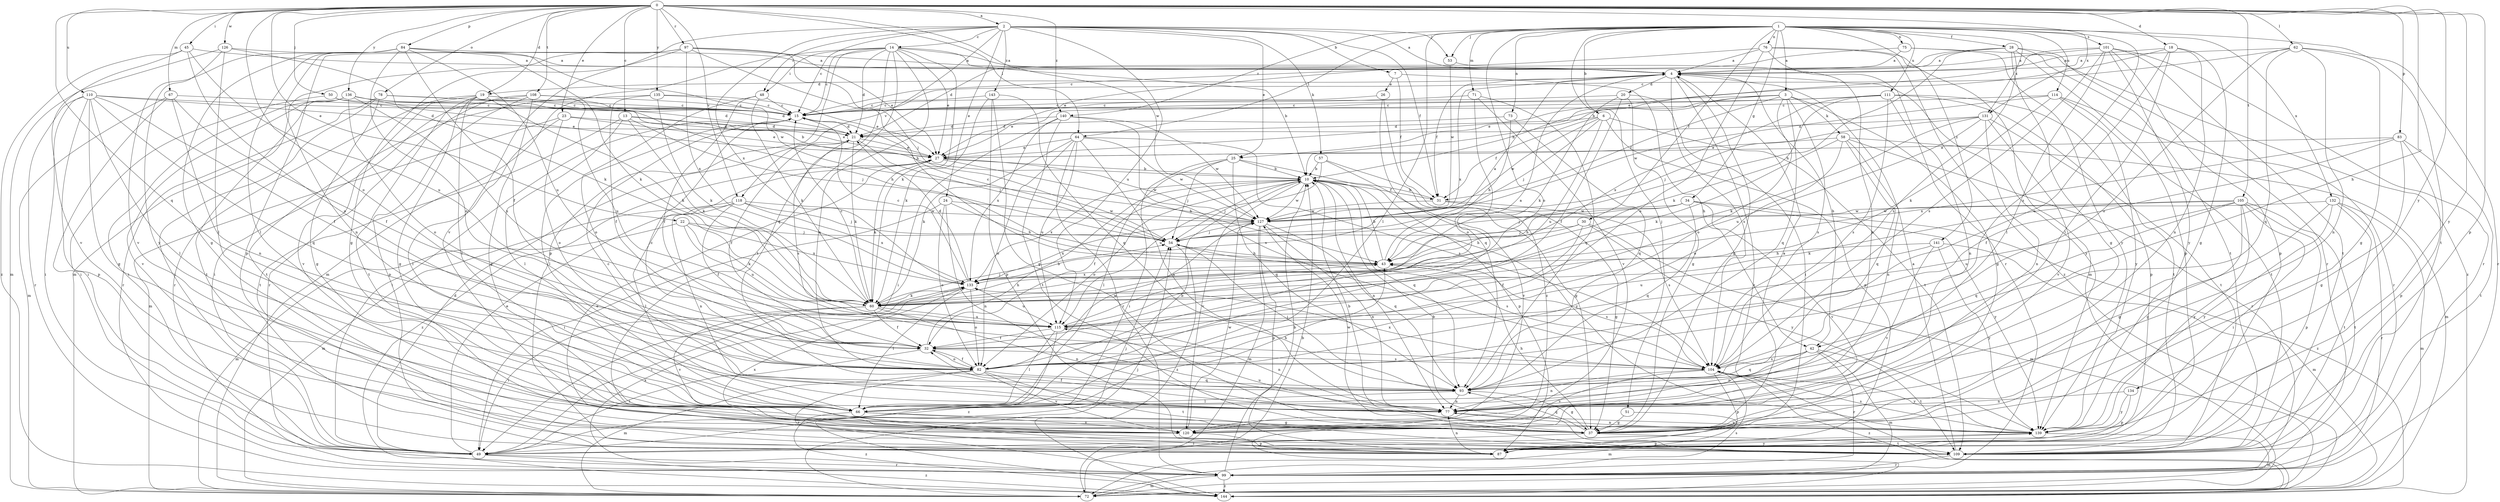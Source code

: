 strict digraph  {
0;
1;
2;
3;
4;
6;
7;
10;
13;
14;
15;
18;
19;
20;
21;
22;
23;
24;
25;
26;
27;
28;
30;
31;
32;
34;
37;
42;
43;
45;
48;
49;
50;
51;
53;
54;
57;
58;
60;
62;
64;
66;
67;
71;
72;
73;
75;
76;
77;
78;
82;
83;
84;
87;
93;
97;
99;
101;
104;
105;
108;
109;
110;
111;
114;
115;
118;
120;
126;
127;
131;
132;
133;
134;
135;
136;
139;
140;
141;
143;
144;
0 -> 2  [label=a];
0 -> 13  [label=c];
0 -> 18  [label=d];
0 -> 19  [label=d];
0 -> 22  [label=e];
0 -> 23  [label=e];
0 -> 42  [label=h];
0 -> 45  [label=i];
0 -> 50  [label=j];
0 -> 62  [label=l];
0 -> 64  [label=l];
0 -> 67  [label=m];
0 -> 78  [label=o];
0 -> 82  [label=o];
0 -> 83  [label=p];
0 -> 84  [label=p];
0 -> 87  [label=p];
0 -> 93  [label=q];
0 -> 97  [label=r];
0 -> 105  [label=t];
0 -> 108  [label=t];
0 -> 110  [label=u];
0 -> 118  [label=v];
0 -> 126  [label=w];
0 -> 127  [label=w];
0 -> 131  [label=x];
0 -> 134  [label=y];
0 -> 135  [label=y];
0 -> 136  [label=y];
0 -> 139  [label=y];
0 -> 140  [label=z];
1 -> 3  [label=a];
1 -> 6  [label=b];
1 -> 28  [label=f];
1 -> 30  [label=f];
1 -> 34  [label=g];
1 -> 51  [label=j];
1 -> 53  [label=j];
1 -> 64  [label=l];
1 -> 66  [label=l];
1 -> 71  [label=m];
1 -> 73  [label=n];
1 -> 75  [label=n];
1 -> 76  [label=n];
1 -> 82  [label=o];
1 -> 101  [label=s];
1 -> 104  [label=s];
1 -> 109  [label=t];
1 -> 111  [label=u];
1 -> 114  [label=u];
1 -> 131  [label=x];
1 -> 132  [label=x];
1 -> 140  [label=z];
1 -> 141  [label=z];
2 -> 4  [label=a];
2 -> 7  [label=b];
2 -> 14  [label=c];
2 -> 15  [label=c];
2 -> 24  [label=e];
2 -> 25  [label=e];
2 -> 31  [label=f];
2 -> 48  [label=i];
2 -> 53  [label=j];
2 -> 57  [label=k];
2 -> 115  [label=u];
2 -> 118  [label=v];
2 -> 120  [label=v];
2 -> 133  [label=x];
2 -> 143  [label=z];
3 -> 10  [label=b];
3 -> 15  [label=c];
3 -> 25  [label=e];
3 -> 31  [label=f];
3 -> 37  [label=g];
3 -> 58  [label=k];
3 -> 82  [label=o];
3 -> 93  [label=q];
3 -> 104  [label=s];
4 -> 19  [label=d];
4 -> 20  [label=d];
4 -> 31  [label=f];
4 -> 37  [label=g];
4 -> 42  [label=h];
4 -> 104  [label=s];
4 -> 133  [label=x];
4 -> 139  [label=y];
4 -> 144  [label=z];
6 -> 21  [label=d];
6 -> 31  [label=f];
6 -> 54  [label=j];
6 -> 87  [label=p];
6 -> 109  [label=t];
6 -> 115  [label=u];
6 -> 127  [label=w];
7 -> 26  [label=e];
7 -> 31  [label=f];
7 -> 42  [label=h];
10 -> 31  [label=f];
10 -> 32  [label=f];
10 -> 54  [label=j];
10 -> 77  [label=n];
10 -> 82  [label=o];
10 -> 93  [label=q];
10 -> 120  [label=v];
10 -> 127  [label=w];
10 -> 133  [label=x];
10 -> 139  [label=y];
13 -> 21  [label=d];
13 -> 27  [label=e];
13 -> 54  [label=j];
13 -> 60  [label=k];
13 -> 66  [label=l];
13 -> 109  [label=t];
14 -> 4  [label=a];
14 -> 10  [label=b];
14 -> 15  [label=c];
14 -> 21  [label=d];
14 -> 27  [label=e];
14 -> 48  [label=i];
14 -> 60  [label=k];
14 -> 72  [label=m];
14 -> 77  [label=n];
14 -> 87  [label=p];
14 -> 93  [label=q];
14 -> 109  [label=t];
15 -> 21  [label=d];
15 -> 49  [label=i];
15 -> 66  [label=l];
18 -> 4  [label=a];
18 -> 27  [label=e];
18 -> 37  [label=g];
18 -> 66  [label=l];
18 -> 77  [label=n];
18 -> 82  [label=o];
19 -> 15  [label=c];
19 -> 37  [label=g];
19 -> 43  [label=h];
19 -> 60  [label=k];
19 -> 66  [label=l];
19 -> 99  [label=r];
19 -> 109  [label=t];
19 -> 120  [label=v];
20 -> 15  [label=c];
20 -> 32  [label=f];
20 -> 37  [label=g];
20 -> 49  [label=i];
20 -> 60  [label=k];
21 -> 27  [label=e];
21 -> 32  [label=f];
21 -> 54  [label=j];
21 -> 60  [label=k];
21 -> 104  [label=s];
22 -> 54  [label=j];
22 -> 60  [label=k];
22 -> 72  [label=m];
22 -> 115  [label=u];
22 -> 133  [label=x];
23 -> 21  [label=d];
23 -> 27  [label=e];
23 -> 66  [label=l];
23 -> 72  [label=m];
23 -> 82  [label=o];
24 -> 43  [label=h];
24 -> 49  [label=i];
24 -> 77  [label=n];
24 -> 82  [label=o];
24 -> 127  [label=w];
25 -> 10  [label=b];
25 -> 49  [label=i];
25 -> 54  [label=j];
25 -> 66  [label=l];
25 -> 87  [label=p];
25 -> 93  [label=q];
26 -> 15  [label=c];
26 -> 93  [label=q];
26 -> 144  [label=z];
27 -> 10  [label=b];
27 -> 43  [label=h];
27 -> 60  [label=k];
27 -> 127  [label=w];
27 -> 144  [label=z];
28 -> 4  [label=a];
28 -> 15  [label=c];
28 -> 37  [label=g];
28 -> 43  [label=h];
28 -> 87  [label=p];
28 -> 99  [label=r];
28 -> 104  [label=s];
28 -> 109  [label=t];
30 -> 32  [label=f];
30 -> 43  [label=h];
30 -> 54  [label=j];
30 -> 72  [label=m];
30 -> 139  [label=y];
31 -> 10  [label=b];
31 -> 37  [label=g];
31 -> 104  [label=s];
31 -> 127  [label=w];
32 -> 10  [label=b];
32 -> 49  [label=i];
32 -> 82  [label=o];
32 -> 104  [label=s];
34 -> 43  [label=h];
34 -> 54  [label=j];
34 -> 93  [label=q];
34 -> 120  [label=v];
34 -> 127  [label=w];
34 -> 139  [label=y];
34 -> 144  [label=z];
37 -> 4  [label=a];
37 -> 10  [label=b];
37 -> 43  [label=h];
37 -> 49  [label=i];
37 -> 93  [label=q];
37 -> 109  [label=t];
37 -> 127  [label=w];
42 -> 72  [label=m];
42 -> 77  [label=n];
42 -> 93  [label=q];
42 -> 99  [label=r];
42 -> 104  [label=s];
42 -> 109  [label=t];
43 -> 4  [label=a];
43 -> 10  [label=b];
43 -> 104  [label=s];
43 -> 133  [label=x];
45 -> 4  [label=a];
45 -> 82  [label=o];
45 -> 115  [label=u];
45 -> 120  [label=v];
45 -> 144  [label=z];
48 -> 15  [label=c];
48 -> 32  [label=f];
48 -> 60  [label=k];
48 -> 82  [label=o];
49 -> 21  [label=d];
49 -> 27  [label=e];
49 -> 54  [label=j];
49 -> 99  [label=r];
49 -> 144  [label=z];
50 -> 15  [label=c];
50 -> 27  [label=e];
50 -> 49  [label=i];
51 -> 37  [label=g];
51 -> 72  [label=m];
53 -> 77  [label=n];
53 -> 127  [label=w];
54 -> 15  [label=c];
54 -> 43  [label=h];
54 -> 104  [label=s];
54 -> 144  [label=z];
57 -> 10  [label=b];
57 -> 37  [label=g];
57 -> 115  [label=u];
57 -> 120  [label=v];
58 -> 27  [label=e];
58 -> 60  [label=k];
58 -> 72  [label=m];
58 -> 77  [label=n];
58 -> 82  [label=o];
58 -> 93  [label=q];
58 -> 99  [label=r];
60 -> 15  [label=c];
60 -> 32  [label=f];
60 -> 43  [label=h];
60 -> 49  [label=i];
60 -> 54  [label=j];
60 -> 77  [label=n];
60 -> 115  [label=u];
60 -> 120  [label=v];
62 -> 4  [label=a];
62 -> 15  [label=c];
62 -> 37  [label=g];
62 -> 77  [label=n];
62 -> 82  [label=o];
62 -> 93  [label=q];
62 -> 99  [label=r];
64 -> 27  [label=e];
64 -> 60  [label=k];
64 -> 77  [label=n];
64 -> 82  [label=o];
64 -> 99  [label=r];
64 -> 104  [label=s];
64 -> 115  [label=u];
64 -> 127  [label=w];
66 -> 10  [label=b];
66 -> 37  [label=g];
66 -> 43  [label=h];
66 -> 120  [label=v];
66 -> 144  [label=z];
67 -> 15  [label=c];
67 -> 32  [label=f];
67 -> 49  [label=i];
67 -> 72  [label=m];
67 -> 77  [label=n];
71 -> 15  [label=c];
71 -> 82  [label=o];
71 -> 93  [label=q];
71 -> 120  [label=v];
72 -> 10  [label=b];
72 -> 54  [label=j];
72 -> 104  [label=s];
73 -> 21  [label=d];
73 -> 43  [label=h];
73 -> 93  [label=q];
75 -> 4  [label=a];
75 -> 27  [label=e];
75 -> 139  [label=y];
75 -> 144  [label=z];
76 -> 4  [label=a];
76 -> 21  [label=d];
76 -> 72  [label=m];
76 -> 82  [label=o];
76 -> 99  [label=r];
76 -> 144  [label=z];
77 -> 15  [label=c];
77 -> 32  [label=f];
77 -> 139  [label=y];
78 -> 15  [label=c];
78 -> 21  [label=d];
78 -> 37  [label=g];
78 -> 49  [label=i];
78 -> 99  [label=r];
82 -> 15  [label=c];
82 -> 32  [label=f];
82 -> 72  [label=m];
82 -> 93  [label=q];
82 -> 99  [label=r];
82 -> 109  [label=t];
82 -> 120  [label=v];
82 -> 127  [label=w];
83 -> 27  [label=e];
83 -> 32  [label=f];
83 -> 37  [label=g];
83 -> 87  [label=p];
83 -> 109  [label=t];
83 -> 133  [label=x];
84 -> 4  [label=a];
84 -> 32  [label=f];
84 -> 37  [label=g];
84 -> 60  [label=k];
84 -> 66  [label=l];
84 -> 77  [label=n];
84 -> 82  [label=o];
84 -> 115  [label=u];
84 -> 120  [label=v];
84 -> 127  [label=w];
87 -> 27  [label=e];
87 -> 77  [label=n];
87 -> 133  [label=x];
87 -> 139  [label=y];
93 -> 37  [label=g];
93 -> 54  [label=j];
93 -> 66  [label=l];
93 -> 77  [label=n];
97 -> 4  [label=a];
97 -> 27  [label=e];
97 -> 37  [label=g];
97 -> 43  [label=h];
97 -> 54  [label=j];
97 -> 72  [label=m];
97 -> 87  [label=p];
97 -> 133  [label=x];
99 -> 10  [label=b];
99 -> 72  [label=m];
99 -> 133  [label=x];
99 -> 144  [label=z];
101 -> 4  [label=a];
101 -> 10  [label=b];
101 -> 66  [label=l];
101 -> 87  [label=p];
101 -> 99  [label=r];
101 -> 104  [label=s];
101 -> 109  [label=t];
101 -> 139  [label=y];
104 -> 77  [label=n];
104 -> 87  [label=p];
104 -> 120  [label=v];
104 -> 133  [label=x];
104 -> 139  [label=y];
104 -> 144  [label=z];
105 -> 37  [label=g];
105 -> 49  [label=i];
105 -> 60  [label=k];
105 -> 87  [label=p];
105 -> 93  [label=q];
105 -> 109  [label=t];
105 -> 115  [label=u];
105 -> 127  [label=w];
105 -> 139  [label=y];
108 -> 15  [label=c];
108 -> 37  [label=g];
108 -> 49  [label=i];
108 -> 87  [label=p];
108 -> 99  [label=r];
108 -> 115  [label=u];
109 -> 4  [label=a];
109 -> 10  [label=b];
109 -> 99  [label=r];
110 -> 15  [label=c];
110 -> 21  [label=d];
110 -> 32  [label=f];
110 -> 37  [label=g];
110 -> 49  [label=i];
110 -> 66  [label=l];
110 -> 87  [label=p];
110 -> 93  [label=q];
110 -> 99  [label=r];
111 -> 15  [label=c];
111 -> 27  [label=e];
111 -> 60  [label=k];
111 -> 77  [label=n];
111 -> 87  [label=p];
111 -> 104  [label=s];
111 -> 109  [label=t];
111 -> 133  [label=x];
114 -> 15  [label=c];
114 -> 60  [label=k];
114 -> 99  [label=r];
114 -> 109  [label=t];
114 -> 127  [label=w];
114 -> 139  [label=y];
115 -> 4  [label=a];
115 -> 32  [label=f];
115 -> 66  [label=l];
115 -> 77  [label=n];
115 -> 144  [label=z];
118 -> 32  [label=f];
118 -> 54  [label=j];
118 -> 66  [label=l];
118 -> 72  [label=m];
118 -> 77  [label=n];
118 -> 127  [label=w];
118 -> 133  [label=x];
120 -> 87  [label=p];
120 -> 127  [label=w];
126 -> 4  [label=a];
126 -> 60  [label=k];
126 -> 66  [label=l];
126 -> 72  [label=m];
126 -> 139  [label=y];
127 -> 54  [label=j];
127 -> 72  [label=m];
127 -> 77  [label=n];
127 -> 87  [label=p];
127 -> 93  [label=q];
127 -> 133  [label=x];
131 -> 21  [label=d];
131 -> 54  [label=j];
131 -> 60  [label=k];
131 -> 77  [label=n];
131 -> 109  [label=t];
131 -> 115  [label=u];
131 -> 120  [label=v];
132 -> 37  [label=g];
132 -> 72  [label=m];
132 -> 99  [label=r];
132 -> 109  [label=t];
132 -> 127  [label=w];
132 -> 139  [label=y];
133 -> 15  [label=c];
133 -> 21  [label=d];
133 -> 49  [label=i];
133 -> 60  [label=k];
133 -> 66  [label=l];
133 -> 82  [label=o];
133 -> 115  [label=u];
134 -> 77  [label=n];
134 -> 87  [label=p];
134 -> 139  [label=y];
135 -> 15  [label=c];
135 -> 27  [label=e];
135 -> 32  [label=f];
135 -> 60  [label=k];
135 -> 109  [label=t];
136 -> 10  [label=b];
136 -> 15  [label=c];
136 -> 21  [label=d];
136 -> 49  [label=i];
136 -> 82  [label=o];
136 -> 109  [label=t];
136 -> 115  [label=u];
136 -> 120  [label=v];
139 -> 72  [label=m];
139 -> 77  [label=n];
139 -> 87  [label=p];
139 -> 104  [label=s];
139 -> 115  [label=u];
140 -> 21  [label=d];
140 -> 49  [label=i];
140 -> 104  [label=s];
140 -> 109  [label=t];
140 -> 127  [label=w];
140 -> 133  [label=x];
141 -> 43  [label=h];
141 -> 72  [label=m];
141 -> 115  [label=u];
141 -> 120  [label=v];
141 -> 139  [label=y];
143 -> 15  [label=c];
143 -> 37  [label=g];
143 -> 60  [label=k];
143 -> 87  [label=p];
143 -> 93  [label=q];
}

